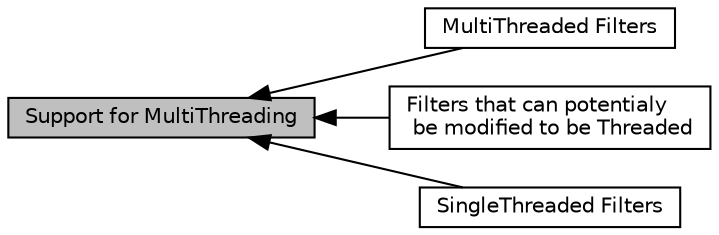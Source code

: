 digraph "Support for MultiThreading"
{
  edge [fontname="Helvetica",fontsize="10",labelfontname="Helvetica",labelfontsize="10"];
  node [fontname="Helvetica",fontsize="10",shape=box];
  rankdir=LR;
  Node2 [label="MultiThreaded Filters",height=0.2,width=0.4,color="black", fillcolor="white", style="filled",URL="$group__MultiThreaded.html",tooltip=" "];
  Node1 [label="Support for MultiThreading",height=0.2,width=0.4,color="black", fillcolor="grey75", style="filled", fontcolor="black",tooltip=" "];
  Node4 [label="Filters that can potentialy\l be modified to be Threaded",height=0.2,width=0.4,color="black", fillcolor="white", style="filled",URL="$group__ShouldBeThreaded.html",tooltip=" "];
  Node3 [label="SingleThreaded Filters",height=0.2,width=0.4,color="black", fillcolor="white", style="filled",URL="$group__SingleThreaded.html",tooltip=" "];
  Node1->Node2 [shape=plaintext, dir="back", style="solid"];
  Node1->Node3 [shape=plaintext, dir="back", style="solid"];
  Node1->Node4 [shape=plaintext, dir="back", style="solid"];
}
